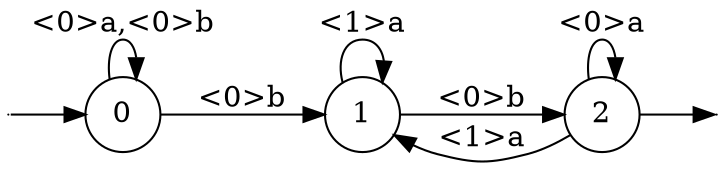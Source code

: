 // Zmin-automaton slowgrow.
digraph
{
  vcsn_context = "lal_char(ab), zmin"
  rankdir = LR
  node [shape = circle]
  {
    node [shape = point, width = 0]
    I0
    F2
  }
  {
    0
    1
    2
  }
  I0 -> 0
  0 -> 0 [label = "<0>a,<0>b"]
  0 -> 1 [label = "<0>b"]
  1 -> 1 [label = "<1>a"]
  1 -> 2 [label = "<0>b"]
  2 -> 1 [label = "<1>a"]
  2 -> 2 [label = "<0>a"]
  2 -> F2
}
